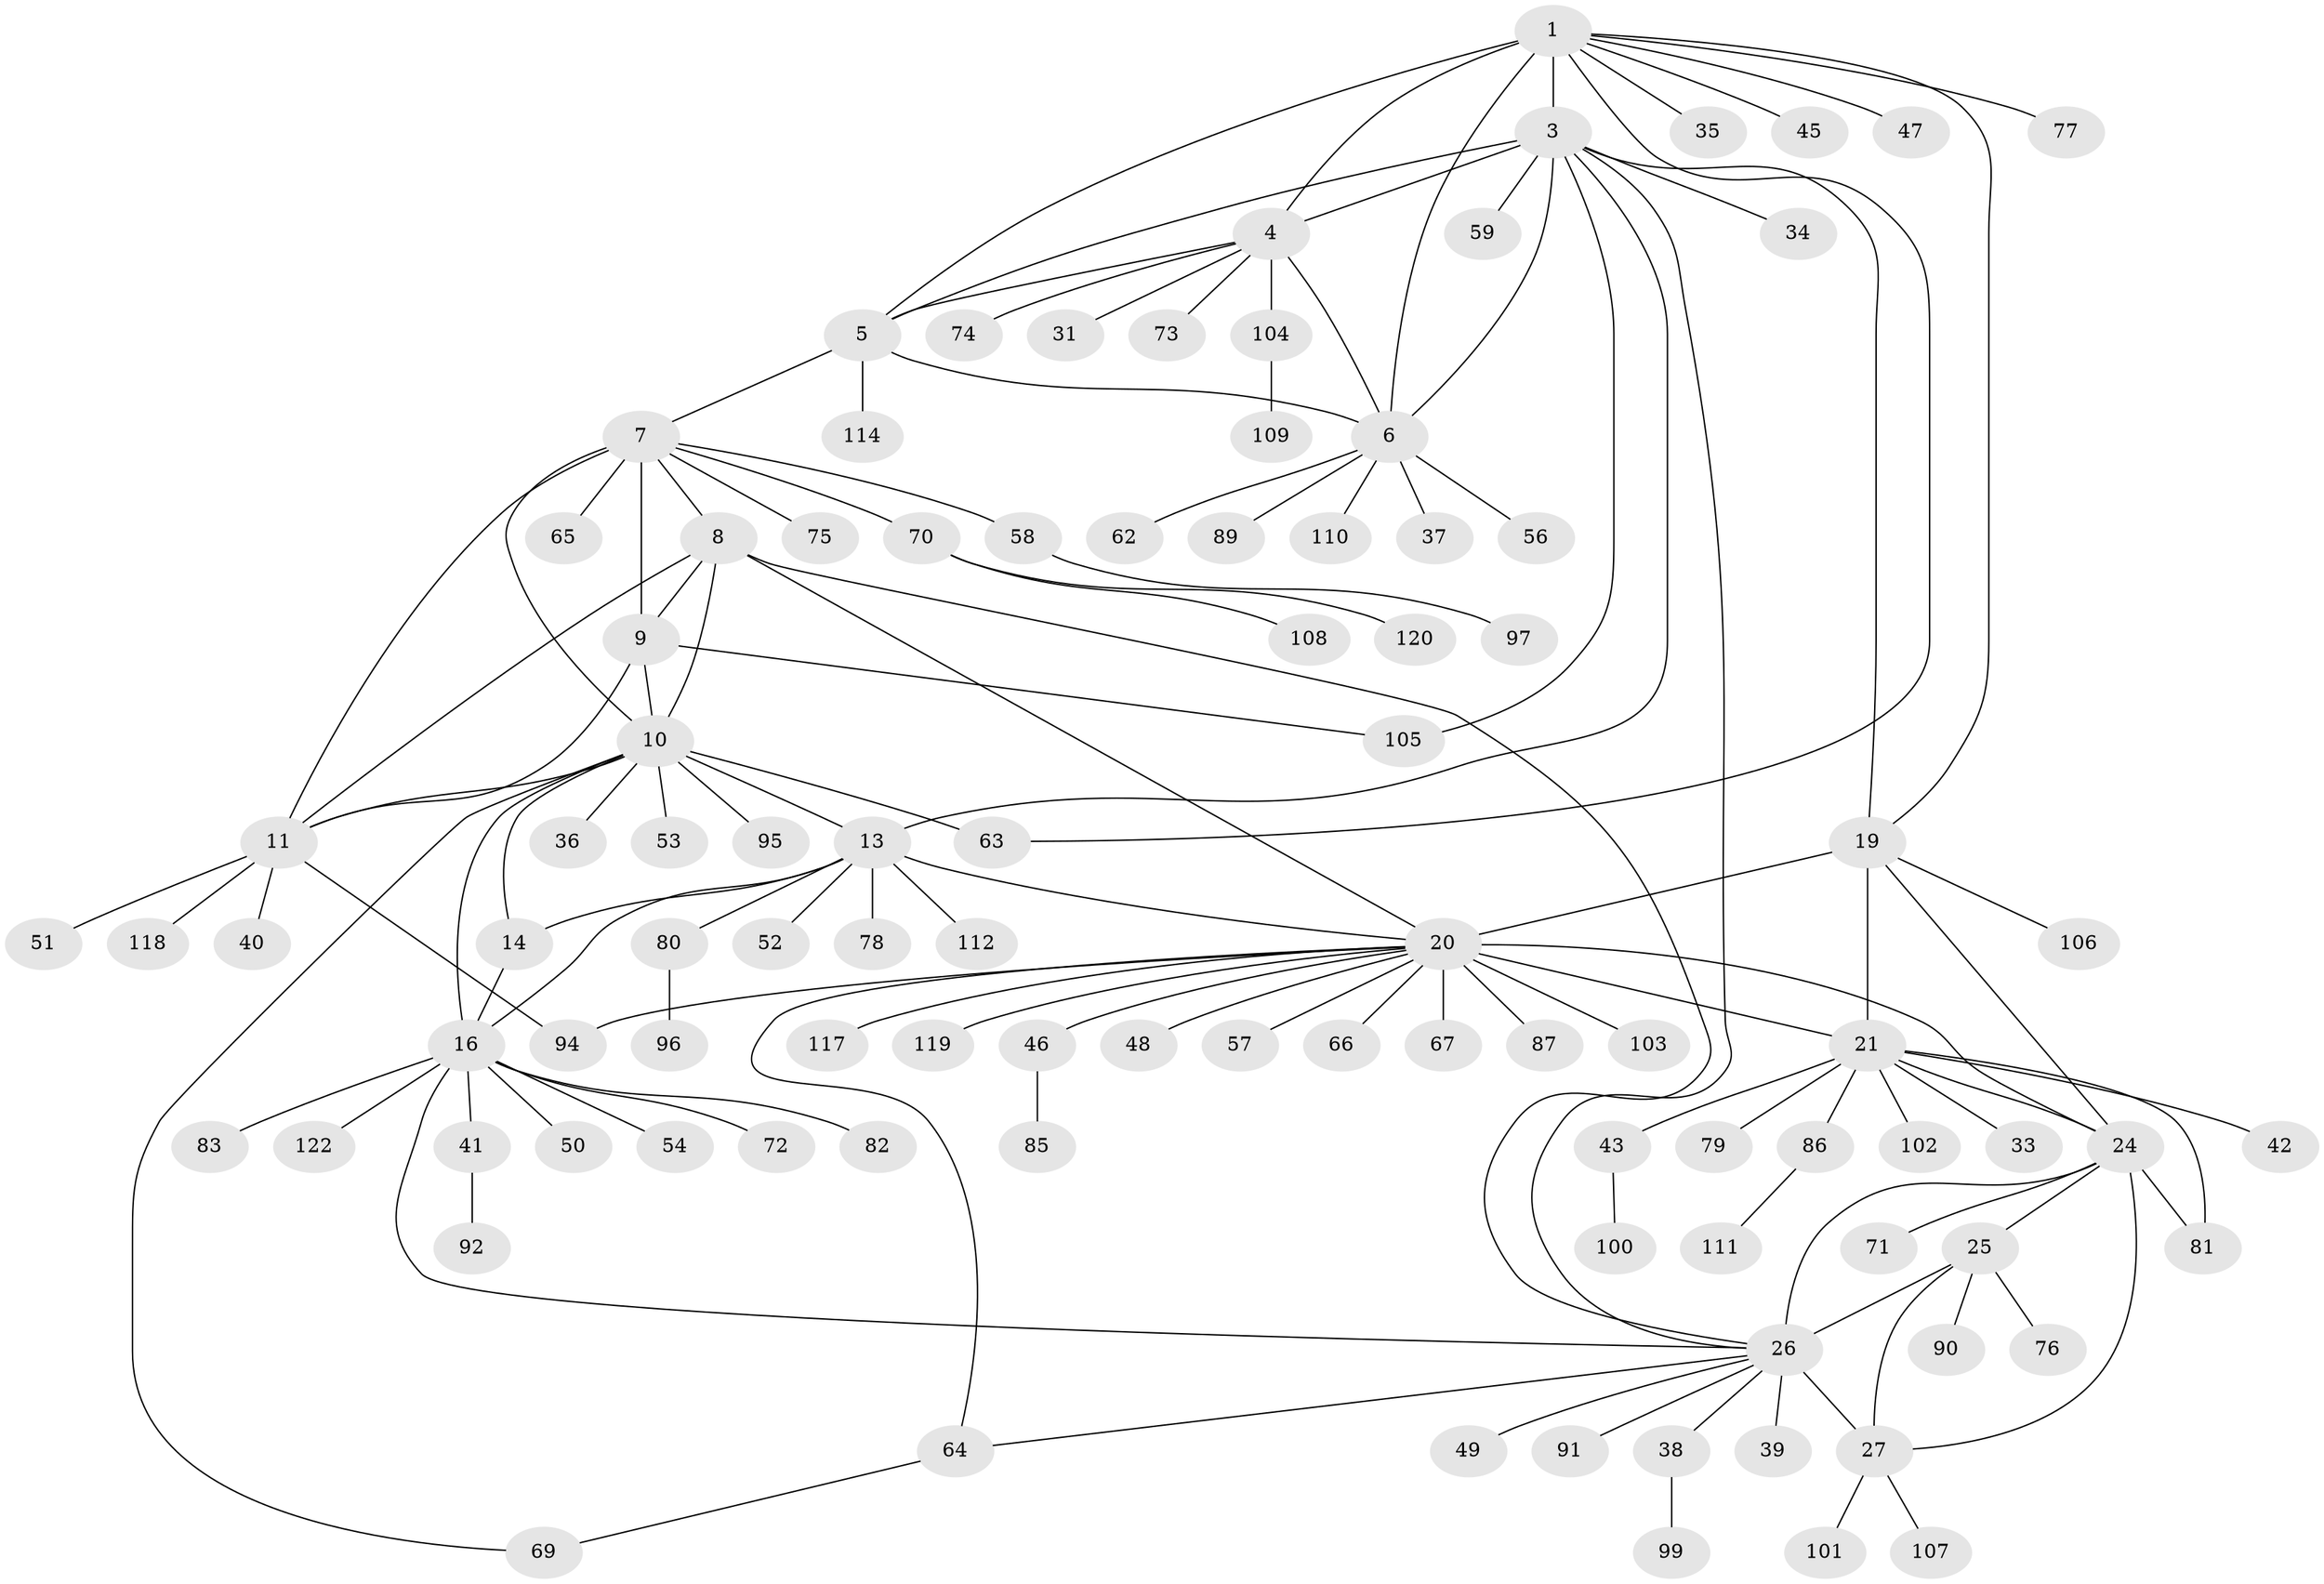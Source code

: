 // original degree distribution, {8: 0.06557377049180328, 11: 0.040983606557377046, 10: 0.02459016393442623, 7: 0.040983606557377046, 6: 0.04918032786885246, 5: 0.00819672131147541, 9: 0.00819672131147541, 14: 0.00819672131147541, 1: 0.5819672131147541, 2: 0.12295081967213115, 3: 0.040983606557377046, 4: 0.00819672131147541}
// Generated by graph-tools (version 1.1) at 2025/42/03/06/25 10:42:09]
// undirected, 98 vertices, 131 edges
graph export_dot {
graph [start="1"]
  node [color=gray90,style=filled];
  1 [super="+2"];
  3 [super="+121"];
  4 [super="+88"];
  5 [super="+44"];
  6 [super="+55"];
  7 [super="+12"];
  8;
  9;
  10 [super="+17"];
  11 [super="+32"];
  13 [super="+15"];
  14;
  16 [super="+18"];
  19 [super="+22"];
  20 [super="+23"];
  21 [super="+61"];
  24 [super="+29"];
  25 [super="+68"];
  26 [super="+30"];
  27 [super="+28"];
  31;
  33;
  34;
  35;
  36;
  37 [super="+93"];
  38;
  39;
  40;
  41;
  42;
  43;
  45;
  46 [super="+116"];
  47;
  48;
  49;
  50;
  51;
  52;
  53;
  54;
  56;
  57 [super="+60"];
  58 [super="+84"];
  59;
  62;
  63;
  64;
  65;
  66;
  67;
  69 [super="+98"];
  70 [super="+113"];
  71;
  72;
  73;
  74;
  75;
  76;
  77 [super="+115"];
  78;
  79;
  80;
  81;
  82;
  83;
  85;
  86;
  87;
  89;
  90;
  91;
  92;
  94;
  95;
  96;
  97;
  99;
  100;
  101;
  102;
  103;
  104;
  105;
  106;
  107;
  108;
  109;
  110;
  111;
  112;
  114;
  117;
  118;
  119;
  120;
  122;
  1 -- 3 [weight=2];
  1 -- 4 [weight=2];
  1 -- 5 [weight=2];
  1 -- 6 [weight=2];
  1 -- 35;
  1 -- 45;
  1 -- 47;
  1 -- 77;
  1 -- 19;
  1 -- 63;
  3 -- 4;
  3 -- 5;
  3 -- 6;
  3 -- 26;
  3 -- 34;
  3 -- 59;
  3 -- 105;
  3 -- 13;
  3 -- 19;
  4 -- 5;
  4 -- 6;
  4 -- 31;
  4 -- 73;
  4 -- 74;
  4 -- 104;
  5 -- 6;
  5 -- 7;
  5 -- 114;
  6 -- 37;
  6 -- 56;
  6 -- 62;
  6 -- 89;
  6 -- 110;
  7 -- 8 [weight=2];
  7 -- 9 [weight=2];
  7 -- 10 [weight=2];
  7 -- 11 [weight=2];
  7 -- 58;
  7 -- 70;
  7 -- 65;
  7 -- 75;
  8 -- 9;
  8 -- 10;
  8 -- 11;
  8 -- 26;
  8 -- 20;
  9 -- 10;
  9 -- 11;
  9 -- 105;
  10 -- 11;
  10 -- 36;
  10 -- 53;
  10 -- 63;
  10 -- 69;
  10 -- 95;
  10 -- 16 [weight=2];
  10 -- 13 [weight=2];
  10 -- 14;
  11 -- 40;
  11 -- 51;
  11 -- 94;
  11 -- 118;
  13 -- 14 [weight=2];
  13 -- 16 [weight=4];
  13 -- 20;
  13 -- 52;
  13 -- 80;
  13 -- 112;
  13 -- 78;
  14 -- 16 [weight=2];
  16 -- 26;
  16 -- 82;
  16 -- 72;
  16 -- 41;
  16 -- 50;
  16 -- 83;
  16 -- 54;
  16 -- 122;
  19 -- 20 [weight=4];
  19 -- 21 [weight=2];
  19 -- 24 [weight=2];
  19 -- 106;
  20 -- 21 [weight=2];
  20 -- 24 [weight=2];
  20 -- 57;
  20 -- 87;
  20 -- 103;
  20 -- 64;
  20 -- 66;
  20 -- 67;
  20 -- 46;
  20 -- 48;
  20 -- 117;
  20 -- 119;
  20 -- 94;
  21 -- 24;
  21 -- 33;
  21 -- 42;
  21 -- 43;
  21 -- 79;
  21 -- 102;
  21 -- 81;
  21 -- 86;
  24 -- 81;
  24 -- 71;
  24 -- 25;
  24 -- 26 [weight=2];
  24 -- 27 [weight=2];
  25 -- 26 [weight=2];
  25 -- 27 [weight=2];
  25 -- 76;
  25 -- 90;
  26 -- 27 [weight=4];
  26 -- 38;
  26 -- 39;
  26 -- 49;
  26 -- 64;
  26 -- 91;
  27 -- 107;
  27 -- 101;
  38 -- 99;
  41 -- 92;
  43 -- 100;
  46 -- 85;
  58 -- 97;
  64 -- 69;
  70 -- 108;
  70 -- 120;
  80 -- 96;
  86 -- 111;
  104 -- 109;
}
